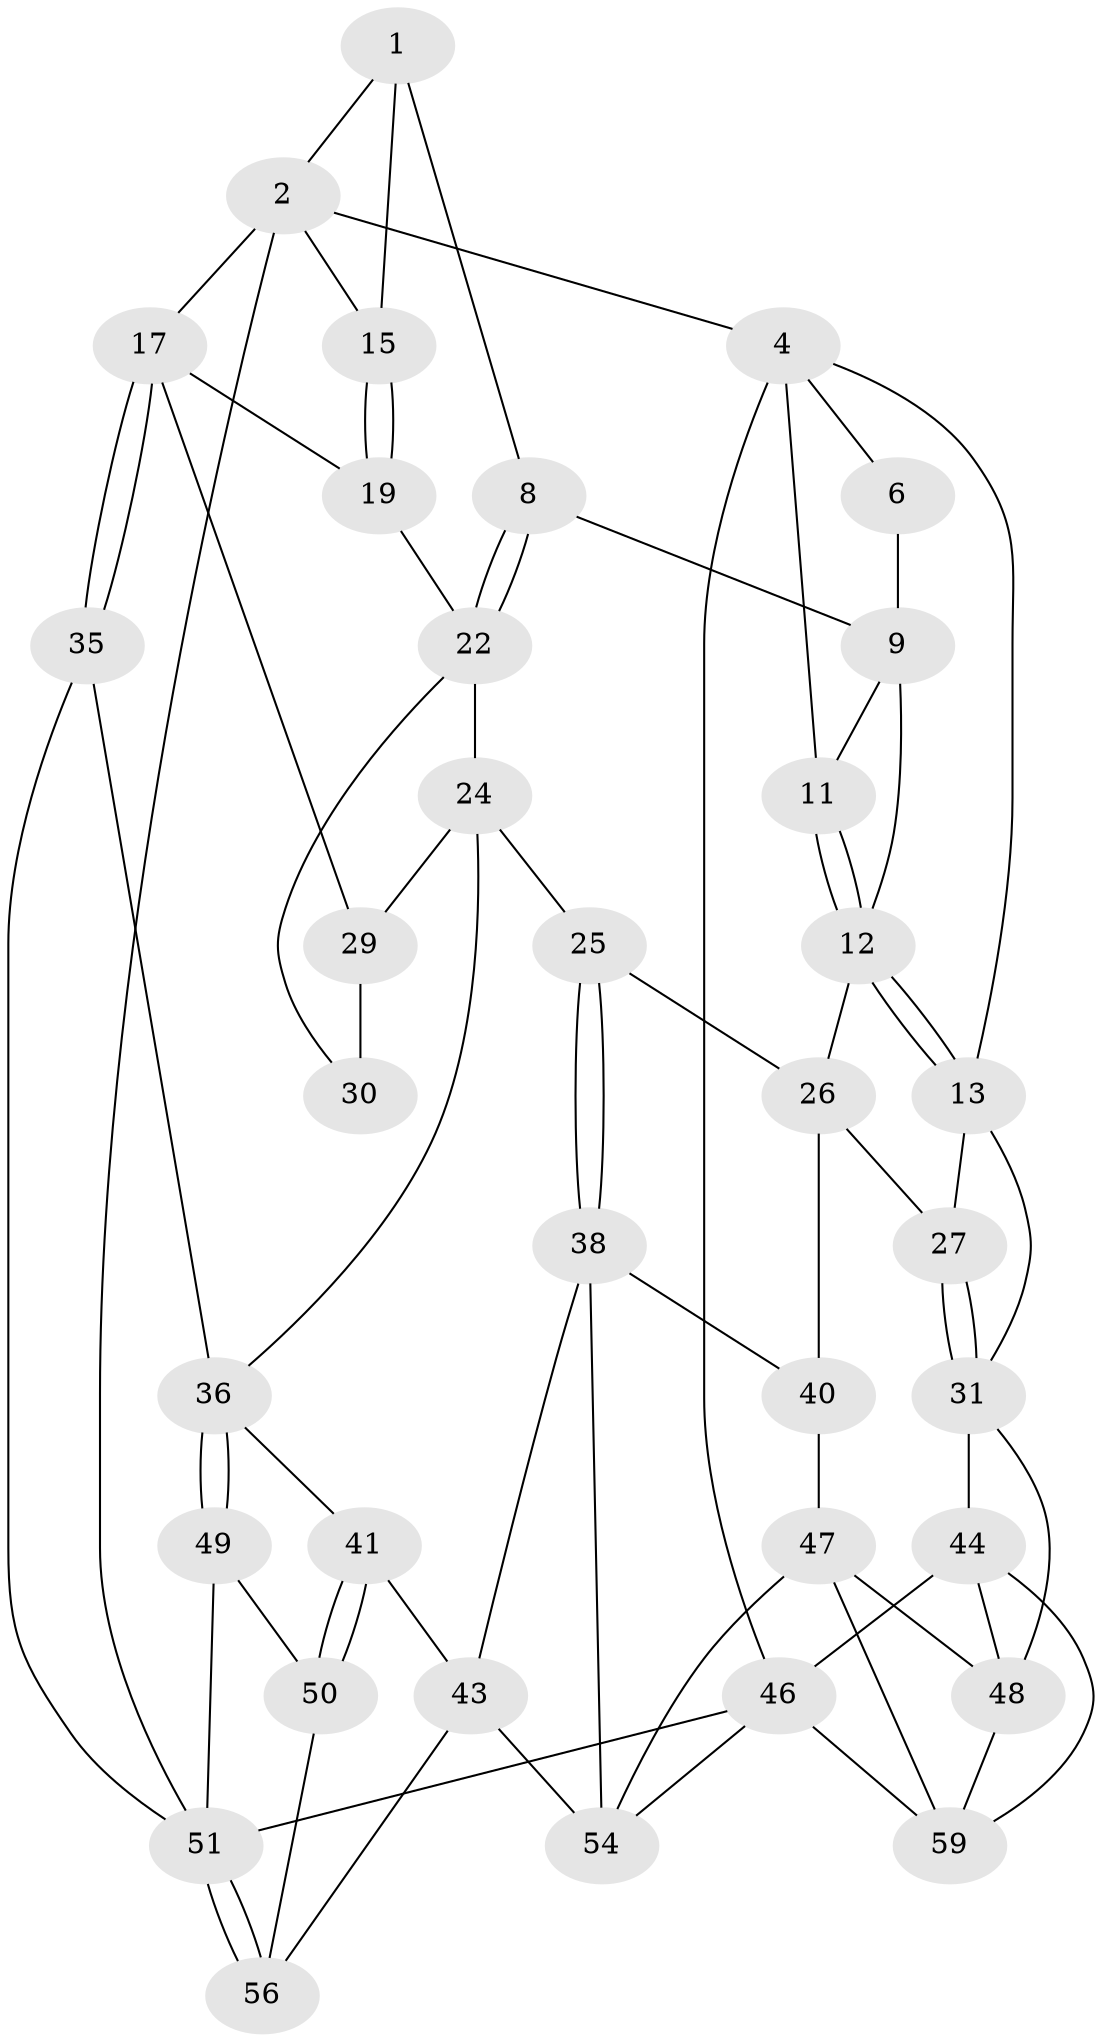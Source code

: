 // original degree distribution, {3: 0.03225806451612903, 4: 0.25806451612903225, 5: 0.4838709677419355, 6: 0.22580645161290322}
// Generated by graph-tools (version 1.1) at 2025/11/02/27/25 16:11:59]
// undirected, 36 vertices, 75 edges
graph export_dot {
graph [start="1"]
  node [color=gray90,style=filled];
  1 [pos="+0.8036245570590775+0",super="+7"];
  2 [pos="+0.9850140088824281+0",super="+3"];
  4 [pos="+0+0",super="+5"];
  6 [pos="+0.684878214581567+0"];
  8 [pos="+0.5855137991939695+0.21389434726761966"];
  9 [pos="+0.5793970649283802+0.21382937492980247",super="+10"];
  11 [pos="+0.39501614967843557+0"];
  12 [pos="+0.27029694615407107+0.29880155074622045",super="+21"];
  13 [pos="+0.25847514339375477+0.3114437191796589",super="+14"];
  15 [pos="+0.7503430396630598+0.19794075443226722",super="+16"];
  17 [pos="+1+0.3116400701389129",super="+18"];
  19 [pos="+1+0.33214385570063515",super="+20"];
  22 [pos="+0.705410563154159+0.3934224609084831",super="+23"];
  24 [pos="+0.6976308743232987+0.4699710919640339",super="+34"];
  25 [pos="+0.6816136948288867+0.48273568313230947"];
  26 [pos="+0.5285880000167783+0.3788004175203257",super="+28"];
  27 [pos="+0.2768747021336103+0.3483090496014077"];
  29 [pos="+1+0.33740138175000034",super="+33"];
  30 [pos="+0.8441081266225648+0.42477095915070556"];
  31 [pos="+0.1047123983080744+0.6164860718376717",super="+32"];
  35 [pos="+1+0.41178600490608563"];
  36 [pos="+0.9253364280780582+0.631199539009159",super="+37"];
  38 [pos="+0.6258689406591024+0.5932248228980703",super="+39"];
  40 [pos="+0.3957182277886312+0.6249575864421091"];
  41 [pos="+0.8056400509499546+0.6171189529912245",super="+42"];
  43 [pos="+0.6373702028948425+0.6050924190869732",super="+53"];
  44 [pos="+0+0.6793546560408287",super="+45"];
  46 [pos="+0+1",super="+62"];
  47 [pos="+0.32957460219861845+0.6579268295063754",super="+58"];
  48 [pos="+0.17348810451902608+0.6573714468594002",super="+57"];
  49 [pos="+0.8985519321505998+0.7469458106994992"];
  50 [pos="+0.877091572654792+0.762066709708054",super="+55"];
  51 [pos="+1+1",super="+52"];
  54 [pos="+0.6035257714034059+1",super="+61"];
  56 [pos="+0.7313208332712868+1"];
  59 [pos="+0.2048375737109273+0.906472896786067",super="+60"];
  1 -- 2;
  1 -- 8;
  1 -- 15;
  2 -- 15;
  2 -- 17;
  2 -- 51;
  2 -- 4;
  4 -- 46;
  4 -- 13;
  4 -- 11;
  4 -- 6;
  6 -- 9;
  8 -- 9;
  8 -- 22;
  8 -- 22;
  9 -- 12;
  9 -- 11;
  11 -- 12;
  11 -- 12;
  12 -- 13;
  12 -- 13;
  12 -- 26;
  13 -- 27;
  13 -- 31;
  15 -- 19 [weight=2];
  15 -- 19;
  17 -- 35;
  17 -- 35;
  17 -- 19;
  17 -- 29;
  19 -- 22;
  22 -- 24;
  22 -- 30;
  24 -- 25;
  24 -- 36;
  24 -- 29;
  25 -- 26;
  25 -- 38;
  25 -- 38;
  26 -- 40;
  26 -- 27;
  27 -- 31;
  27 -- 31;
  29 -- 30 [weight=2];
  31 -- 48;
  31 -- 44;
  35 -- 36;
  35 -- 51;
  36 -- 49;
  36 -- 49;
  36 -- 41;
  38 -- 43;
  38 -- 40;
  38 -- 54;
  40 -- 47;
  41 -- 50 [weight=2];
  41 -- 50;
  41 -- 43;
  43 -- 56;
  43 -- 54;
  44 -- 46;
  44 -- 48;
  44 -- 59;
  46 -- 51;
  46 -- 54;
  46 -- 59;
  47 -- 48;
  47 -- 59;
  47 -- 54;
  48 -- 59;
  49 -- 50;
  49 -- 51;
  50 -- 56;
  51 -- 56;
  51 -- 56;
}
